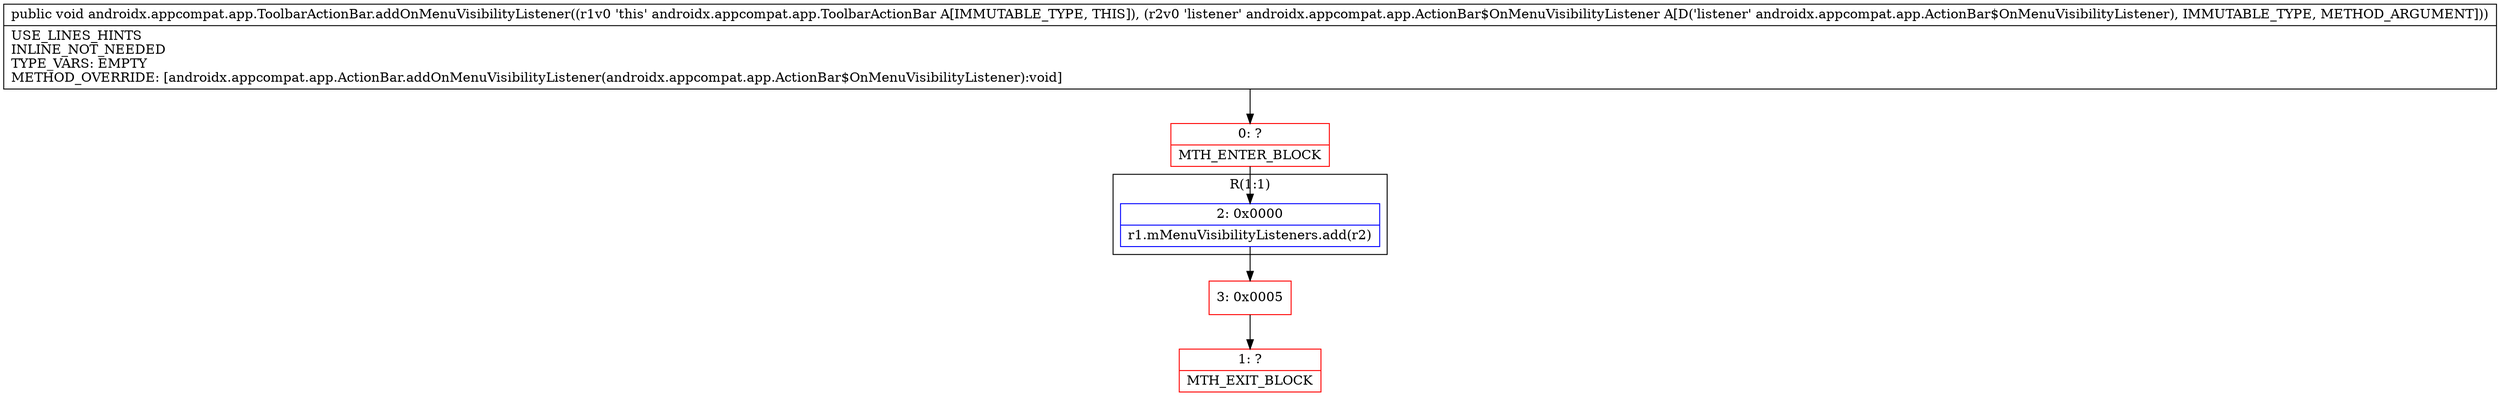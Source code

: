 digraph "CFG forandroidx.appcompat.app.ToolbarActionBar.addOnMenuVisibilityListener(Landroidx\/appcompat\/app\/ActionBar$OnMenuVisibilityListener;)V" {
subgraph cluster_Region_773545782 {
label = "R(1:1)";
node [shape=record,color=blue];
Node_2 [shape=record,label="{2\:\ 0x0000|r1.mMenuVisibilityListeners.add(r2)\l}"];
}
Node_0 [shape=record,color=red,label="{0\:\ ?|MTH_ENTER_BLOCK\l}"];
Node_3 [shape=record,color=red,label="{3\:\ 0x0005}"];
Node_1 [shape=record,color=red,label="{1\:\ ?|MTH_EXIT_BLOCK\l}"];
MethodNode[shape=record,label="{public void androidx.appcompat.app.ToolbarActionBar.addOnMenuVisibilityListener((r1v0 'this' androidx.appcompat.app.ToolbarActionBar A[IMMUTABLE_TYPE, THIS]), (r2v0 'listener' androidx.appcompat.app.ActionBar$OnMenuVisibilityListener A[D('listener' androidx.appcompat.app.ActionBar$OnMenuVisibilityListener), IMMUTABLE_TYPE, METHOD_ARGUMENT]))  | USE_LINES_HINTS\lINLINE_NOT_NEEDED\lTYPE_VARS: EMPTY\lMETHOD_OVERRIDE: [androidx.appcompat.app.ActionBar.addOnMenuVisibilityListener(androidx.appcompat.app.ActionBar$OnMenuVisibilityListener):void]\l}"];
MethodNode -> Node_0;Node_2 -> Node_3;
Node_0 -> Node_2;
Node_3 -> Node_1;
}

